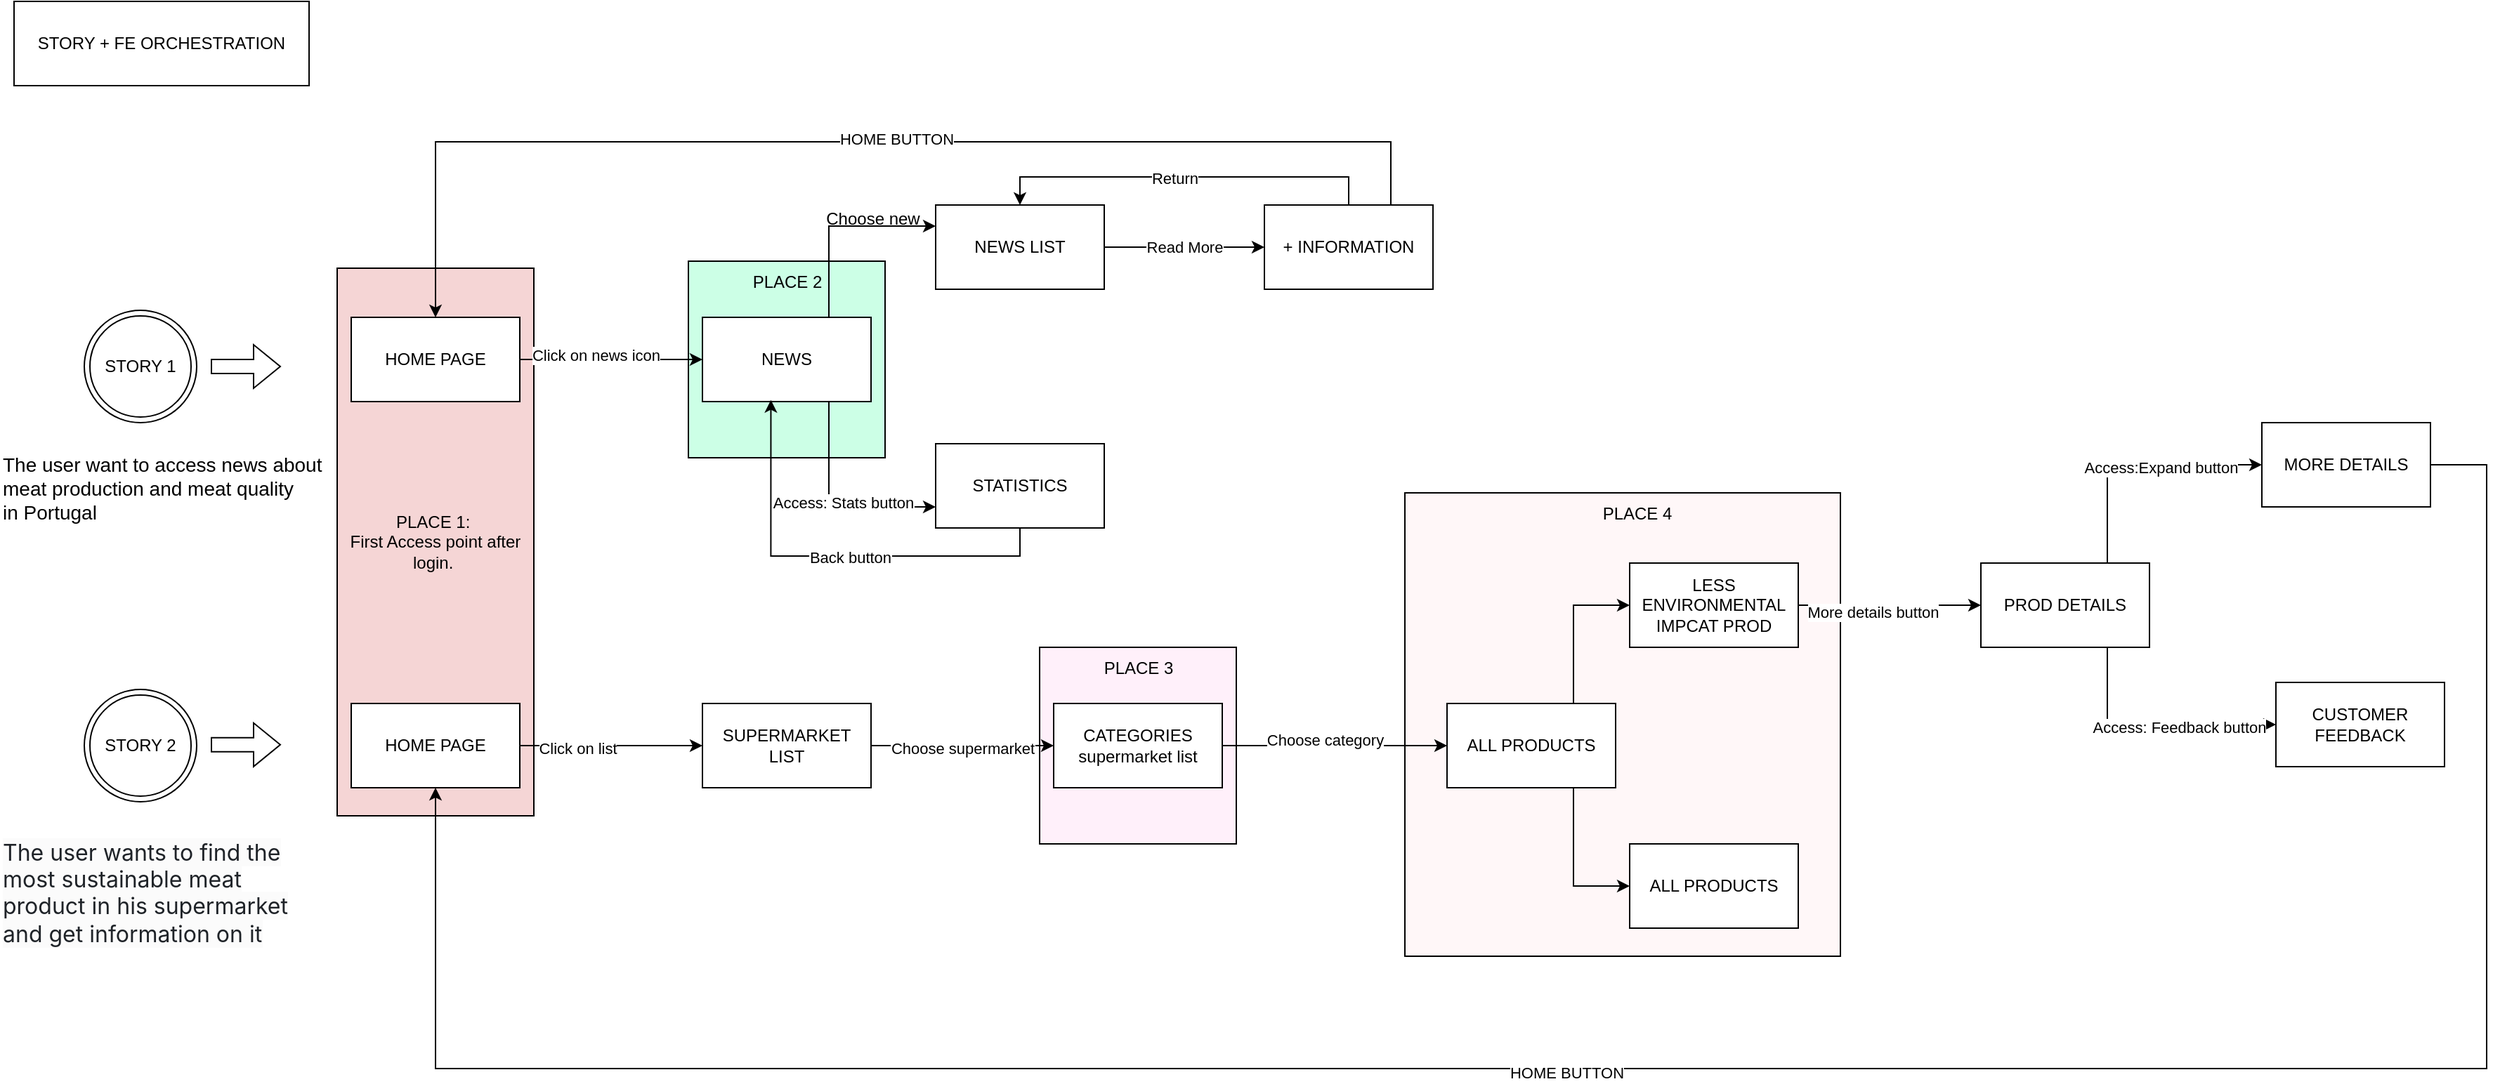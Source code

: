 <mxfile version="24.2.1" type="device">
  <diagram name="Page-1" id="JzbWGpq1LjUUj12d7bZa">
    <mxGraphModel dx="1810" dy="990" grid="1" gridSize="10" guides="1" tooltips="1" connect="1" arrows="1" fold="1" page="1" pageScale="1" pageWidth="827" pageHeight="1169" math="0" shadow="0">
      <root>
        <mxCell id="0" />
        <mxCell id="1" parent="0" />
        <mxCell id="OK2ciWBEZwMYy6PEidgr-59" value="" style="rounded=0;whiteSpace=wrap;html=1;fillColor=#FFF7F8;" vertex="1" parent="1">
          <mxGeometry x="1050" y="420" width="310" height="330" as="geometry" />
        </mxCell>
        <mxCell id="OK2ciWBEZwMYy6PEidgr-48" value="" style="rounded=0;whiteSpace=wrap;html=1;fillColor=#FFF0FA;" vertex="1" parent="1">
          <mxGeometry x="790" y="530" width="140" height="140" as="geometry" />
        </mxCell>
        <mxCell id="OK2ciWBEZwMYy6PEidgr-27" value="" style="rounded=0;whiteSpace=wrap;html=1;fillColor=#CCFFE6;" vertex="1" parent="1">
          <mxGeometry x="540" y="255" width="140" height="140" as="geometry" />
        </mxCell>
        <mxCell id="OK2ciWBEZwMYy6PEidgr-15" value="PLACE 1:&amp;nbsp;&lt;div&gt;First Access point after login.&amp;nbsp;&lt;/div&gt;" style="rounded=0;whiteSpace=wrap;html=1;fillColor=#F5D5D5;" vertex="1" parent="1">
          <mxGeometry x="290" y="260" width="140" height="390" as="geometry" />
        </mxCell>
        <mxCell id="OK2ciWBEZwMYy6PEidgr-2" value="STORY 1" style="ellipse;shape=doubleEllipse;whiteSpace=wrap;html=1;aspect=fixed;" vertex="1" parent="1">
          <mxGeometry x="110" y="290" width="80" height="80" as="geometry" />
        </mxCell>
        <mxCell id="OK2ciWBEZwMYy6PEidgr-3" value="STORY 2" style="ellipse;shape=doubleEllipse;whiteSpace=wrap;html=1;aspect=fixed;" vertex="1" parent="1">
          <mxGeometry x="110" y="560" width="80" height="80" as="geometry" />
        </mxCell>
        <mxCell id="OK2ciWBEZwMYy6PEidgr-4" value="" style="shape=flexArrow;endArrow=classic;html=1;rounded=0;" edge="1" parent="1">
          <mxGeometry width="50" height="50" relative="1" as="geometry">
            <mxPoint x="200" y="330" as="sourcePoint" />
            <mxPoint x="250" y="330" as="targetPoint" />
          </mxGeometry>
        </mxCell>
        <mxCell id="OK2ciWBEZwMYy6PEidgr-30" style="edgeStyle=orthogonalEdgeStyle;rounded=0;orthogonalLoop=1;jettySize=auto;html=1;exitX=0.75;exitY=0;exitDx=0;exitDy=0;entryX=0;entryY=0.25;entryDx=0;entryDy=0;" edge="1" parent="1" source="OK2ciWBEZwMYy6PEidgr-6" target="OK2ciWBEZwMYy6PEidgr-9">
          <mxGeometry relative="1" as="geometry" />
        </mxCell>
        <mxCell id="OK2ciWBEZwMYy6PEidgr-31" style="edgeStyle=orthogonalEdgeStyle;rounded=0;orthogonalLoop=1;jettySize=auto;html=1;exitX=0.75;exitY=1;exitDx=0;exitDy=0;entryX=0;entryY=0.75;entryDx=0;entryDy=0;" edge="1" parent="1" source="OK2ciWBEZwMYy6PEidgr-6" target="OK2ciWBEZwMYy6PEidgr-10">
          <mxGeometry relative="1" as="geometry" />
        </mxCell>
        <mxCell id="OK2ciWBEZwMYy6PEidgr-35" value="Access: Stats button" style="edgeLabel;html=1;align=center;verticalAlign=middle;resizable=0;points=[];" vertex="1" connectable="0" parent="OK2ciWBEZwMYy6PEidgr-31">
          <mxGeometry x="0.116" y="3" relative="1" as="geometry">
            <mxPoint as="offset" />
          </mxGeometry>
        </mxCell>
        <mxCell id="OK2ciWBEZwMYy6PEidgr-6" value="NEWS" style="rounded=0;whiteSpace=wrap;html=1;" vertex="1" parent="1">
          <mxGeometry x="550" y="295" width="120" height="60" as="geometry" />
        </mxCell>
        <mxCell id="OK2ciWBEZwMYy6PEidgr-23" value="Read More" style="edgeStyle=orthogonalEdgeStyle;rounded=0;orthogonalLoop=1;jettySize=auto;html=1;exitX=1;exitY=0.5;exitDx=0;exitDy=0;entryX=0;entryY=0.5;entryDx=0;entryDy=0;" edge="1" parent="1" source="OK2ciWBEZwMYy6PEidgr-9" target="OK2ciWBEZwMYy6PEidgr-22">
          <mxGeometry relative="1" as="geometry" />
        </mxCell>
        <mxCell id="OK2ciWBEZwMYy6PEidgr-9" value="NEWS LIST" style="rounded=0;whiteSpace=wrap;html=1;" vertex="1" parent="1">
          <mxGeometry x="716" y="215" width="120" height="60" as="geometry" />
        </mxCell>
        <mxCell id="OK2ciWBEZwMYy6PEidgr-10" value="STATISTICS" style="rounded=0;whiteSpace=wrap;html=1;" vertex="1" parent="1">
          <mxGeometry x="716" y="385" width="120" height="60" as="geometry" />
        </mxCell>
        <mxCell id="OK2ciWBEZwMYy6PEidgr-16" style="edgeStyle=orthogonalEdgeStyle;rounded=0;orthogonalLoop=1;jettySize=auto;html=1;exitX=1;exitY=0.5;exitDx=0;exitDy=0;" edge="1" parent="1" source="OK2ciWBEZwMYy6PEidgr-11" target="OK2ciWBEZwMYy6PEidgr-6">
          <mxGeometry relative="1" as="geometry" />
        </mxCell>
        <mxCell id="OK2ciWBEZwMYy6PEidgr-21" value="Click on news icon" style="edgeLabel;html=1;align=center;verticalAlign=middle;resizable=0;points=[];" vertex="1" connectable="0" parent="OK2ciWBEZwMYy6PEidgr-16">
          <mxGeometry x="-0.188" y="3" relative="1" as="geometry">
            <mxPoint x="1" as="offset" />
          </mxGeometry>
        </mxCell>
        <mxCell id="OK2ciWBEZwMYy6PEidgr-11" value="HOME PAGE" style="rounded=0;whiteSpace=wrap;html=1;" vertex="1" parent="1">
          <mxGeometry x="300" y="295" width="120" height="60" as="geometry" />
        </mxCell>
        <mxCell id="OK2ciWBEZwMYy6PEidgr-39" style="edgeStyle=orthogonalEdgeStyle;rounded=0;orthogonalLoop=1;jettySize=auto;html=1;exitX=1;exitY=0.5;exitDx=0;exitDy=0;entryX=0;entryY=0.5;entryDx=0;entryDy=0;" edge="1" parent="1" source="OK2ciWBEZwMYy6PEidgr-12" target="OK2ciWBEZwMYy6PEidgr-38">
          <mxGeometry relative="1" as="geometry" />
        </mxCell>
        <mxCell id="OK2ciWBEZwMYy6PEidgr-40" value="Click on list" style="edgeLabel;html=1;align=center;verticalAlign=middle;resizable=0;points=[];" vertex="1" connectable="0" parent="OK2ciWBEZwMYy6PEidgr-39">
          <mxGeometry x="-0.369" y="-2" relative="1" as="geometry">
            <mxPoint as="offset" />
          </mxGeometry>
        </mxCell>
        <mxCell id="OK2ciWBEZwMYy6PEidgr-12" value="HOME PAGE" style="rounded=0;whiteSpace=wrap;html=1;" vertex="1" parent="1">
          <mxGeometry x="300" y="570" width="120" height="60" as="geometry" />
        </mxCell>
        <mxCell id="OK2ciWBEZwMYy6PEidgr-13" value="" style="shape=flexArrow;endArrow=classic;html=1;rounded=0;" edge="1" parent="1">
          <mxGeometry width="50" height="50" relative="1" as="geometry">
            <mxPoint x="200" y="599.41" as="sourcePoint" />
            <mxPoint x="250" y="599.41" as="targetPoint" />
          </mxGeometry>
        </mxCell>
        <mxCell id="OK2ciWBEZwMYy6PEidgr-24" style="edgeStyle=orthogonalEdgeStyle;rounded=0;orthogonalLoop=1;jettySize=auto;html=1;exitX=0.5;exitY=0;exitDx=0;exitDy=0;entryX=0.5;entryY=0;entryDx=0;entryDy=0;" edge="1" parent="1" source="OK2ciWBEZwMYy6PEidgr-22" target="OK2ciWBEZwMYy6PEidgr-9">
          <mxGeometry relative="1" as="geometry" />
        </mxCell>
        <mxCell id="OK2ciWBEZwMYy6PEidgr-34" value="Return" style="edgeLabel;html=1;align=center;verticalAlign=middle;resizable=0;points=[];" vertex="1" connectable="0" parent="OK2ciWBEZwMYy6PEidgr-24">
          <mxGeometry x="0.051" y="1" relative="1" as="geometry">
            <mxPoint as="offset" />
          </mxGeometry>
        </mxCell>
        <mxCell id="OK2ciWBEZwMYy6PEidgr-82" style="edgeStyle=orthogonalEdgeStyle;rounded=0;orthogonalLoop=1;jettySize=auto;html=1;exitX=0.75;exitY=0;exitDx=0;exitDy=0;entryX=0.5;entryY=0;entryDx=0;entryDy=0;" edge="1" parent="1" source="OK2ciWBEZwMYy6PEidgr-22" target="OK2ciWBEZwMYy6PEidgr-11">
          <mxGeometry relative="1" as="geometry">
            <Array as="points">
              <mxPoint x="1040" y="170" />
              <mxPoint x="360" y="170" />
            </Array>
          </mxGeometry>
        </mxCell>
        <mxCell id="OK2ciWBEZwMYy6PEidgr-83" value="HOME BUTTON" style="edgeLabel;html=1;align=center;verticalAlign=middle;resizable=0;points=[];" vertex="1" connectable="0" parent="OK2ciWBEZwMYy6PEidgr-82">
          <mxGeometry x="-0.068" y="-2" relative="1" as="geometry">
            <mxPoint x="-1" as="offset" />
          </mxGeometry>
        </mxCell>
        <mxCell id="OK2ciWBEZwMYy6PEidgr-22" value="+ INFORMATION" style="rounded=0;whiteSpace=wrap;html=1;" vertex="1" parent="1">
          <mxGeometry x="950" y="215" width="120" height="60" as="geometry" />
        </mxCell>
        <mxCell id="OK2ciWBEZwMYy6PEidgr-28" value="PLACE 2" style="text;html=1;align=center;verticalAlign=middle;resizable=0;points=[];autosize=1;strokeColor=none;fillColor=none;" vertex="1" parent="1">
          <mxGeometry x="575" y="255" width="70" height="30" as="geometry" />
        </mxCell>
        <mxCell id="OK2ciWBEZwMYy6PEidgr-32" value="Choose new" style="text;html=1;align=center;verticalAlign=middle;resizable=0;points=[];autosize=1;strokeColor=none;fillColor=none;" vertex="1" parent="1">
          <mxGeometry x="626" y="210" width="90" height="30" as="geometry" />
        </mxCell>
        <mxCell id="OK2ciWBEZwMYy6PEidgr-36" style="edgeStyle=orthogonalEdgeStyle;rounded=0;orthogonalLoop=1;jettySize=auto;html=1;exitX=0.5;exitY=1;exitDx=0;exitDy=0;entryX=0.406;entryY=0.981;entryDx=0;entryDy=0;entryPerimeter=0;" edge="1" parent="1" source="OK2ciWBEZwMYy6PEidgr-10" target="OK2ciWBEZwMYy6PEidgr-6">
          <mxGeometry relative="1" as="geometry" />
        </mxCell>
        <mxCell id="OK2ciWBEZwMYy6PEidgr-37" value="Back button" style="edgeLabel;html=1;align=center;verticalAlign=middle;resizable=0;points=[];" vertex="1" connectable="0" parent="OK2ciWBEZwMYy6PEidgr-36">
          <mxGeometry x="-0.086" y="1" relative="1" as="geometry">
            <mxPoint as="offset" />
          </mxGeometry>
        </mxCell>
        <mxCell id="OK2ciWBEZwMYy6PEidgr-45" style="edgeStyle=orthogonalEdgeStyle;rounded=0;orthogonalLoop=1;jettySize=auto;html=1;exitX=1;exitY=0.5;exitDx=0;exitDy=0;" edge="1" parent="1" source="OK2ciWBEZwMYy6PEidgr-38" target="OK2ciWBEZwMYy6PEidgr-41">
          <mxGeometry relative="1" as="geometry" />
        </mxCell>
        <mxCell id="OK2ciWBEZwMYy6PEidgr-46" value="Choose supermarket" style="edgeLabel;html=1;align=center;verticalAlign=middle;resizable=0;points=[];" vertex="1" connectable="0" parent="OK2ciWBEZwMYy6PEidgr-45">
          <mxGeometry x="0.0" y="-2" relative="1" as="geometry">
            <mxPoint as="offset" />
          </mxGeometry>
        </mxCell>
        <mxCell id="OK2ciWBEZwMYy6PEidgr-38" value="SUPERMARKET LIST" style="rounded=0;whiteSpace=wrap;html=1;" vertex="1" parent="1">
          <mxGeometry x="550" y="570" width="120" height="60" as="geometry" />
        </mxCell>
        <mxCell id="OK2ciWBEZwMYy6PEidgr-51" style="edgeStyle=orthogonalEdgeStyle;rounded=0;orthogonalLoop=1;jettySize=auto;html=1;exitX=1;exitY=0.5;exitDx=0;exitDy=0;entryX=0;entryY=0.5;entryDx=0;entryDy=0;" edge="1" parent="1" source="OK2ciWBEZwMYy6PEidgr-41" target="OK2ciWBEZwMYy6PEidgr-50">
          <mxGeometry relative="1" as="geometry" />
        </mxCell>
        <mxCell id="OK2ciWBEZwMYy6PEidgr-52" value="Choose category" style="edgeLabel;html=1;align=center;verticalAlign=middle;resizable=0;points=[];" vertex="1" connectable="0" parent="OK2ciWBEZwMYy6PEidgr-51">
          <mxGeometry x="-0.095" y="4" relative="1" as="geometry">
            <mxPoint as="offset" />
          </mxGeometry>
        </mxCell>
        <mxCell id="OK2ciWBEZwMYy6PEidgr-41" value="CATEGORIES&lt;div&gt;supermarket list&lt;/div&gt;" style="rounded=0;whiteSpace=wrap;html=1;" vertex="1" parent="1">
          <mxGeometry x="800" y="570" width="120" height="60" as="geometry" />
        </mxCell>
        <mxCell id="OK2ciWBEZwMYy6PEidgr-49" value="PLACE 3" style="text;html=1;align=center;verticalAlign=middle;resizable=0;points=[];autosize=1;strokeColor=none;fillColor=none;" vertex="1" parent="1">
          <mxGeometry x="825" y="530" width="70" height="30" as="geometry" />
        </mxCell>
        <mxCell id="OK2ciWBEZwMYy6PEidgr-57" style="edgeStyle=orthogonalEdgeStyle;rounded=0;orthogonalLoop=1;jettySize=auto;html=1;exitX=0.75;exitY=0;exitDx=0;exitDy=0;entryX=0;entryY=0.5;entryDx=0;entryDy=0;" edge="1" parent="1" source="OK2ciWBEZwMYy6PEidgr-50" target="OK2ciWBEZwMYy6PEidgr-55">
          <mxGeometry relative="1" as="geometry" />
        </mxCell>
        <mxCell id="OK2ciWBEZwMYy6PEidgr-69" value="&lt;div&gt;&lt;br&gt;&lt;/div&gt;&lt;div&gt;&lt;br&gt;&lt;/div&gt;" style="edgeLabel;html=1;align=center;verticalAlign=middle;resizable=0;points=[];" vertex="1" connectable="0" parent="OK2ciWBEZwMYy6PEidgr-57">
          <mxGeometry x="-0.385" y="3" relative="1" as="geometry">
            <mxPoint as="offset" />
          </mxGeometry>
        </mxCell>
        <mxCell id="OK2ciWBEZwMYy6PEidgr-58" style="edgeStyle=orthogonalEdgeStyle;rounded=0;orthogonalLoop=1;jettySize=auto;html=1;exitX=0.75;exitY=1;exitDx=0;exitDy=0;entryX=0;entryY=0.5;entryDx=0;entryDy=0;" edge="1" parent="1" source="OK2ciWBEZwMYy6PEidgr-50" target="OK2ciWBEZwMYy6PEidgr-56">
          <mxGeometry relative="1" as="geometry" />
        </mxCell>
        <mxCell id="OK2ciWBEZwMYy6PEidgr-50" value="ALL PRODUCTS" style="rounded=0;whiteSpace=wrap;html=1;" vertex="1" parent="1">
          <mxGeometry x="1080" y="570" width="120" height="60" as="geometry" />
        </mxCell>
        <mxCell id="OK2ciWBEZwMYy6PEidgr-53" style="edgeStyle=orthogonalEdgeStyle;rounded=0;orthogonalLoop=1;jettySize=auto;html=1;exitX=0.5;exitY=1;exitDx=0;exitDy=0;" edge="1" parent="1" source="OK2ciWBEZwMYy6PEidgr-50" target="OK2ciWBEZwMYy6PEidgr-50">
          <mxGeometry relative="1" as="geometry" />
        </mxCell>
        <mxCell id="OK2ciWBEZwMYy6PEidgr-62" style="edgeStyle=orthogonalEdgeStyle;rounded=0;orthogonalLoop=1;jettySize=auto;html=1;exitX=1;exitY=0.5;exitDx=0;exitDy=0;entryX=0;entryY=0.5;entryDx=0;entryDy=0;" edge="1" parent="1" source="OK2ciWBEZwMYy6PEidgr-55" target="OK2ciWBEZwMYy6PEidgr-61">
          <mxGeometry relative="1" as="geometry" />
        </mxCell>
        <mxCell id="OK2ciWBEZwMYy6PEidgr-70" value="More details button" style="edgeLabel;html=1;align=center;verticalAlign=middle;resizable=0;points=[];" vertex="1" connectable="0" parent="OK2ciWBEZwMYy6PEidgr-62">
          <mxGeometry x="-0.188" y="-5" relative="1" as="geometry">
            <mxPoint as="offset" />
          </mxGeometry>
        </mxCell>
        <mxCell id="OK2ciWBEZwMYy6PEidgr-55" value="LESS ENVIRONMENTAL IMPCAT PROD" style="rounded=0;whiteSpace=wrap;html=1;" vertex="1" parent="1">
          <mxGeometry x="1210" y="470" width="120" height="60" as="geometry" />
        </mxCell>
        <mxCell id="OK2ciWBEZwMYy6PEidgr-56" value="ALL PRODUCTS" style="rounded=0;whiteSpace=wrap;html=1;" vertex="1" parent="1">
          <mxGeometry x="1210" y="670" width="120" height="60" as="geometry" />
        </mxCell>
        <mxCell id="OK2ciWBEZwMYy6PEidgr-60" value="PLACE 4" style="text;html=1;align=center;verticalAlign=middle;resizable=0;points=[];autosize=1;strokeColor=none;fillColor=none;" vertex="1" parent="1">
          <mxGeometry x="1180" y="420" width="70" height="30" as="geometry" />
        </mxCell>
        <mxCell id="OK2ciWBEZwMYy6PEidgr-65" style="edgeStyle=orthogonalEdgeStyle;rounded=0;orthogonalLoop=1;jettySize=auto;html=1;exitX=0.75;exitY=0;exitDx=0;exitDy=0;entryX=0;entryY=0.5;entryDx=0;entryDy=0;" edge="1" parent="1" source="OK2ciWBEZwMYy6PEidgr-61" target="OK2ciWBEZwMYy6PEidgr-63">
          <mxGeometry relative="1" as="geometry" />
        </mxCell>
        <mxCell id="OK2ciWBEZwMYy6PEidgr-66" value="Access:Expand button" style="edgeLabel;html=1;align=center;verticalAlign=middle;resizable=0;points=[];" vertex="1" connectable="0" parent="OK2ciWBEZwMYy6PEidgr-65">
          <mxGeometry x="0.2" y="-2" relative="1" as="geometry">
            <mxPoint as="offset" />
          </mxGeometry>
        </mxCell>
        <mxCell id="OK2ciWBEZwMYy6PEidgr-67" style="edgeStyle=orthogonalEdgeStyle;rounded=0;orthogonalLoop=1;jettySize=auto;html=1;exitX=0.75;exitY=1;exitDx=0;exitDy=0;entryX=0;entryY=0.5;entryDx=0;entryDy=0;" edge="1" parent="1" source="OK2ciWBEZwMYy6PEidgr-61" target="OK2ciWBEZwMYy6PEidgr-64">
          <mxGeometry relative="1" as="geometry" />
        </mxCell>
        <mxCell id="OK2ciWBEZwMYy6PEidgr-68" value="Access: Feedback button" style="edgeLabel;html=1;align=center;verticalAlign=middle;resizable=0;points=[];" vertex="1" connectable="0" parent="OK2ciWBEZwMYy6PEidgr-67">
          <mxGeometry x="0.204" y="-2" relative="1" as="geometry">
            <mxPoint as="offset" />
          </mxGeometry>
        </mxCell>
        <mxCell id="OK2ciWBEZwMYy6PEidgr-61" value="PROD DETAILS" style="rounded=0;whiteSpace=wrap;html=1;" vertex="1" parent="1">
          <mxGeometry x="1460" y="470" width="120" height="60" as="geometry" />
        </mxCell>
        <mxCell id="OK2ciWBEZwMYy6PEidgr-75" style="edgeStyle=orthogonalEdgeStyle;rounded=0;orthogonalLoop=1;jettySize=auto;html=1;exitX=1;exitY=0.5;exitDx=0;exitDy=0;entryX=0.5;entryY=1;entryDx=0;entryDy=0;" edge="1" parent="1" source="OK2ciWBEZwMYy6PEidgr-63" target="OK2ciWBEZwMYy6PEidgr-12">
          <mxGeometry relative="1" as="geometry">
            <Array as="points">
              <mxPoint x="1820" y="400" />
              <mxPoint x="1820" y="830" />
              <mxPoint x="360" y="830" />
            </Array>
          </mxGeometry>
        </mxCell>
        <mxCell id="OK2ciWBEZwMYy6PEidgr-76" value="HOME BUTTON" style="edgeLabel;html=1;align=center;verticalAlign=middle;resizable=0;points=[];" vertex="1" connectable="0" parent="OK2ciWBEZwMYy6PEidgr-75">
          <mxGeometry x="0.057" y="3" relative="1" as="geometry">
            <mxPoint as="offset" />
          </mxGeometry>
        </mxCell>
        <mxCell id="OK2ciWBEZwMYy6PEidgr-63" value="MORE DETAILS" style="rounded=0;whiteSpace=wrap;html=1;" vertex="1" parent="1">
          <mxGeometry x="1660" y="370" width="120" height="60" as="geometry" />
        </mxCell>
        <mxCell id="OK2ciWBEZwMYy6PEidgr-64" value="CUSTOMER FEEDBACK" style="rounded=0;whiteSpace=wrap;html=1;" vertex="1" parent="1">
          <mxGeometry x="1670" y="555" width="120" height="60" as="geometry" />
        </mxCell>
        <mxCell id="OK2ciWBEZwMYy6PEidgr-77" value="&lt;span style=&quot;caret-color: rgb(31, 35, 40); color: rgb(31, 35, 40); font-family: -apple-system, BlinkMacSystemFont, &amp;quot;Segoe UI&amp;quot;, &amp;quot;Noto Sans&amp;quot;, Helvetica, Arial, sans-serif, &amp;quot;Apple Color Emoji&amp;quot;, &amp;quot;Segoe UI Emoji&amp;quot;; font-size: 16px; font-style: normal; font-variant-caps: normal; font-weight: 400; letter-spacing: normal; orphans: auto; text-align: left; text-indent: 0px; text-transform: none; white-space: normal; widows: auto; word-spacing: 0px; -webkit-text-size-adjust: auto; -webkit-text-stroke-width: 0px; background-color: rgb(251, 251, 251); text-decoration: none; display: inline !important; float: none;&quot;&gt;The user wants to find the most sustainable meat product in his supermarket and get information on it&lt;/span&gt;" style="text;whiteSpace=wrap;html=1;" vertex="1" parent="1">
          <mxGeometry x="50" y="660" width="230" height="60" as="geometry" />
        </mxCell>
        <mxCell id="OK2ciWBEZwMYy6PEidgr-78" style="edgeStyle=orthogonalEdgeStyle;rounded=0;orthogonalLoop=1;jettySize=auto;html=1;exitX=0.5;exitY=1;exitDx=0;exitDy=0;" edge="1" parent="1">
          <mxGeometry relative="1" as="geometry">
            <mxPoint x="140" y="430" as="sourcePoint" />
            <mxPoint x="140" y="430" as="targetPoint" />
          </mxGeometry>
        </mxCell>
        <mxCell id="OK2ciWBEZwMYy6PEidgr-80" value="&lt;div style=&quot;font-size: 12.0px; white-space: nowrap;&quot;&gt;&lt;span style=&quot;font-size: 14px;&quot;&gt;The user want to access news about&lt;/span&gt;&lt;/div&gt;&lt;div style=&quot;font-size: 12.0px; white-space: nowrap;&quot;&gt;&lt;span style=&quot;font-size: 14px;&quot;&gt;meat production&amp;nbsp;&lt;/span&gt;&lt;span style=&quot;font-size: 14px;&quot;&gt;and meat quality&amp;nbsp;&lt;/span&gt;&lt;/div&gt;&lt;div style=&quot;font-size: 12.0px; white-space: nowrap;&quot;&gt;&lt;span style=&quot;font-size: 14px;&quot;&gt;in Portugal&lt;/span&gt;&lt;/div&gt;" style="text;whiteSpace=wrap;html=1;" vertex="1" parent="1">
          <mxGeometry x="50" y="385" width="230" height="60" as="geometry" />
        </mxCell>
        <mxCell id="OK2ciWBEZwMYy6PEidgr-84" value="STORY + FE ORCHESTRATION" style="whiteSpace=wrap;html=1;" vertex="1" parent="1">
          <mxGeometry x="60" y="70" width="210" height="60" as="geometry" />
        </mxCell>
      </root>
    </mxGraphModel>
  </diagram>
</mxfile>
